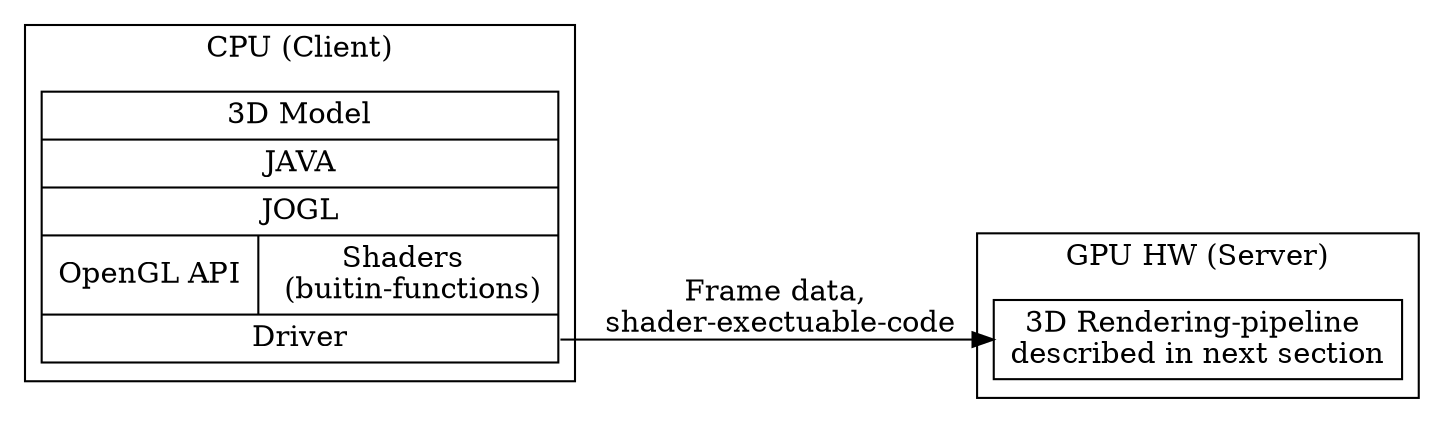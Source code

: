 digraph G {
  rankdir=LR;
  
  compound=true;
  node [shape=record];
  subgraph cluster_cpu {
    label = "CPU (Client)";
    CPU_SW [label=" 3D Model | JAVA | JOGL | { OpenGL API | Shaders \n (buitin-functions)} | <f1> Driver"];
  }
  subgraph cluster_gpu {
    label = "GPU HW (Server)"
    GPU_SW [label="<f1> 3D Rendering-pipeline \ndescribed in next section"];
  }
  CPU_SW:f1 -> GPU_SW:f1 [label=" Frame data, \n shader-exectuable-code"];
    
//  label = "Graphic SW Stack";
}
